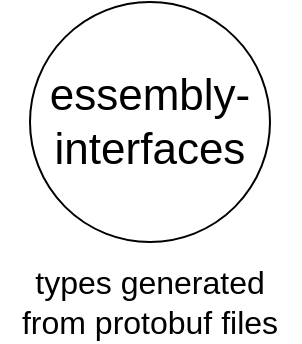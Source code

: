 <mxfile version="12.1.9" type="github" pages="1">
  <diagram id="xn32BDt1Cey5U6hH9sLa" name="Page-1">
    <mxGraphModel dx="1412" dy="914" grid="1" gridSize="10" guides="1" tooltips="1" connect="1" arrows="1" fold="1" page="1" pageScale="1" pageWidth="1600" pageHeight="1200" math="0" shadow="0">
      <root>
        <mxCell id="0"/>
        <mxCell id="1" parent="0"/>
        <mxCell id="-5j7owMRG52MO_8gMxMz-3" value="" style="group" vertex="1" connectable="0" parent="1">
          <mxGeometry x="65" y="80" width="150" height="170" as="geometry"/>
        </mxCell>
        <mxCell id="-5j7owMRG52MO_8gMxMz-1" value="essembly-interfaces" style="ellipse;whiteSpace=wrap;html=1;aspect=fixed;fontSize=22;" vertex="1" parent="-5j7owMRG52MO_8gMxMz-3">
          <mxGeometry x="15" width="120" height="120" as="geometry"/>
        </mxCell>
        <mxCell id="-5j7owMRG52MO_8gMxMz-2" value="types generated from protobuf files" style="text;html=1;strokeColor=none;fillColor=none;align=center;verticalAlign=middle;whiteSpace=wrap;rounded=0;fontSize=16;" vertex="1" parent="-5j7owMRG52MO_8gMxMz-3">
          <mxGeometry y="130" width="150" height="40" as="geometry"/>
        </mxCell>
      </root>
    </mxGraphModel>
  </diagram>
</mxfile>
